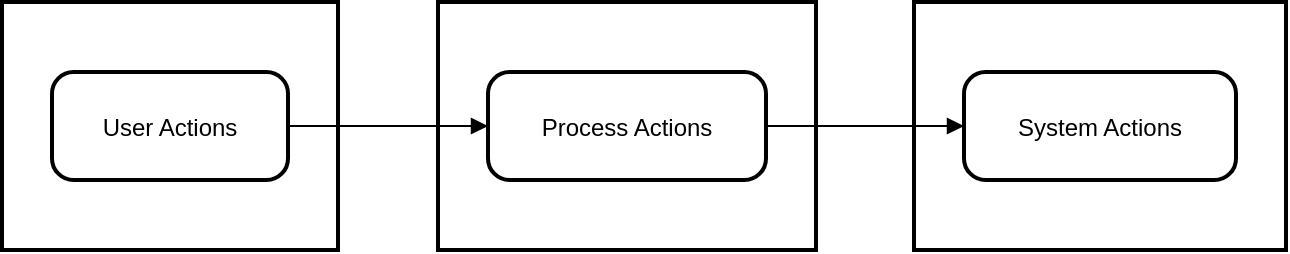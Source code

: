 <mxfile version="26.0.10">
  <diagram name="Page-1" id="FKc38zVMI_eaYd14QCfF">
    <mxGraphModel>
      <root>
        <mxCell id="0" />
        <mxCell id="1" parent="0" />
        <mxCell id="2" value="System" style="whiteSpace=wrap;strokeWidth=2;" vertex="1" parent="1">
          <mxGeometry x="464" y="8" width="186" height="124" as="geometry" />
        </mxCell>
        <mxCell id="3" value="Assistant" style="whiteSpace=wrap;strokeWidth=2;" vertex="1" parent="1">
          <mxGeometry x="226" y="8" width="189" height="124" as="geometry" />
        </mxCell>
        <mxCell id="4" value="User" style="whiteSpace=wrap;strokeWidth=2;" vertex="1" parent="1">
          <mxGeometry x="8" y="8" width="168" height="124" as="geometry" />
        </mxCell>
        <mxCell id="5" value="User Actions" style="rounded=1;arcSize=20;strokeWidth=2" vertex="1" parent="1">
          <mxGeometry x="33" y="43" width="118" height="54" as="geometry" />
        </mxCell>
        <mxCell id="6" value="Process Actions" style="rounded=1;arcSize=20;strokeWidth=2" vertex="1" parent="1">
          <mxGeometry x="251" y="43" width="139" height="54" as="geometry" />
        </mxCell>
        <mxCell id="7" value="System Actions" style="rounded=1;arcSize=20;strokeWidth=2" vertex="1" parent="1">
          <mxGeometry x="489" y="43" width="136" height="54" as="geometry" />
        </mxCell>
        <mxCell id="8" value="" style="curved=1;startArrow=none;endArrow=block;exitX=1;exitY=0.5;entryX=0;entryY=0.5;" edge="1" parent="1" source="5" target="6">
          <mxGeometry relative="1" as="geometry">
            <Array as="points" />
          </mxGeometry>
        </mxCell>
        <mxCell id="9" value="" style="curved=1;startArrow=none;endArrow=block;exitX=1;exitY=0.5;entryX=0;entryY=0.5;" edge="1" parent="1" source="6" target="7">
          <mxGeometry relative="1" as="geometry">
            <Array as="points" />
          </mxGeometry>
        </mxCell>
      </root>
    </mxGraphModel>
  </diagram>
</mxfile>
